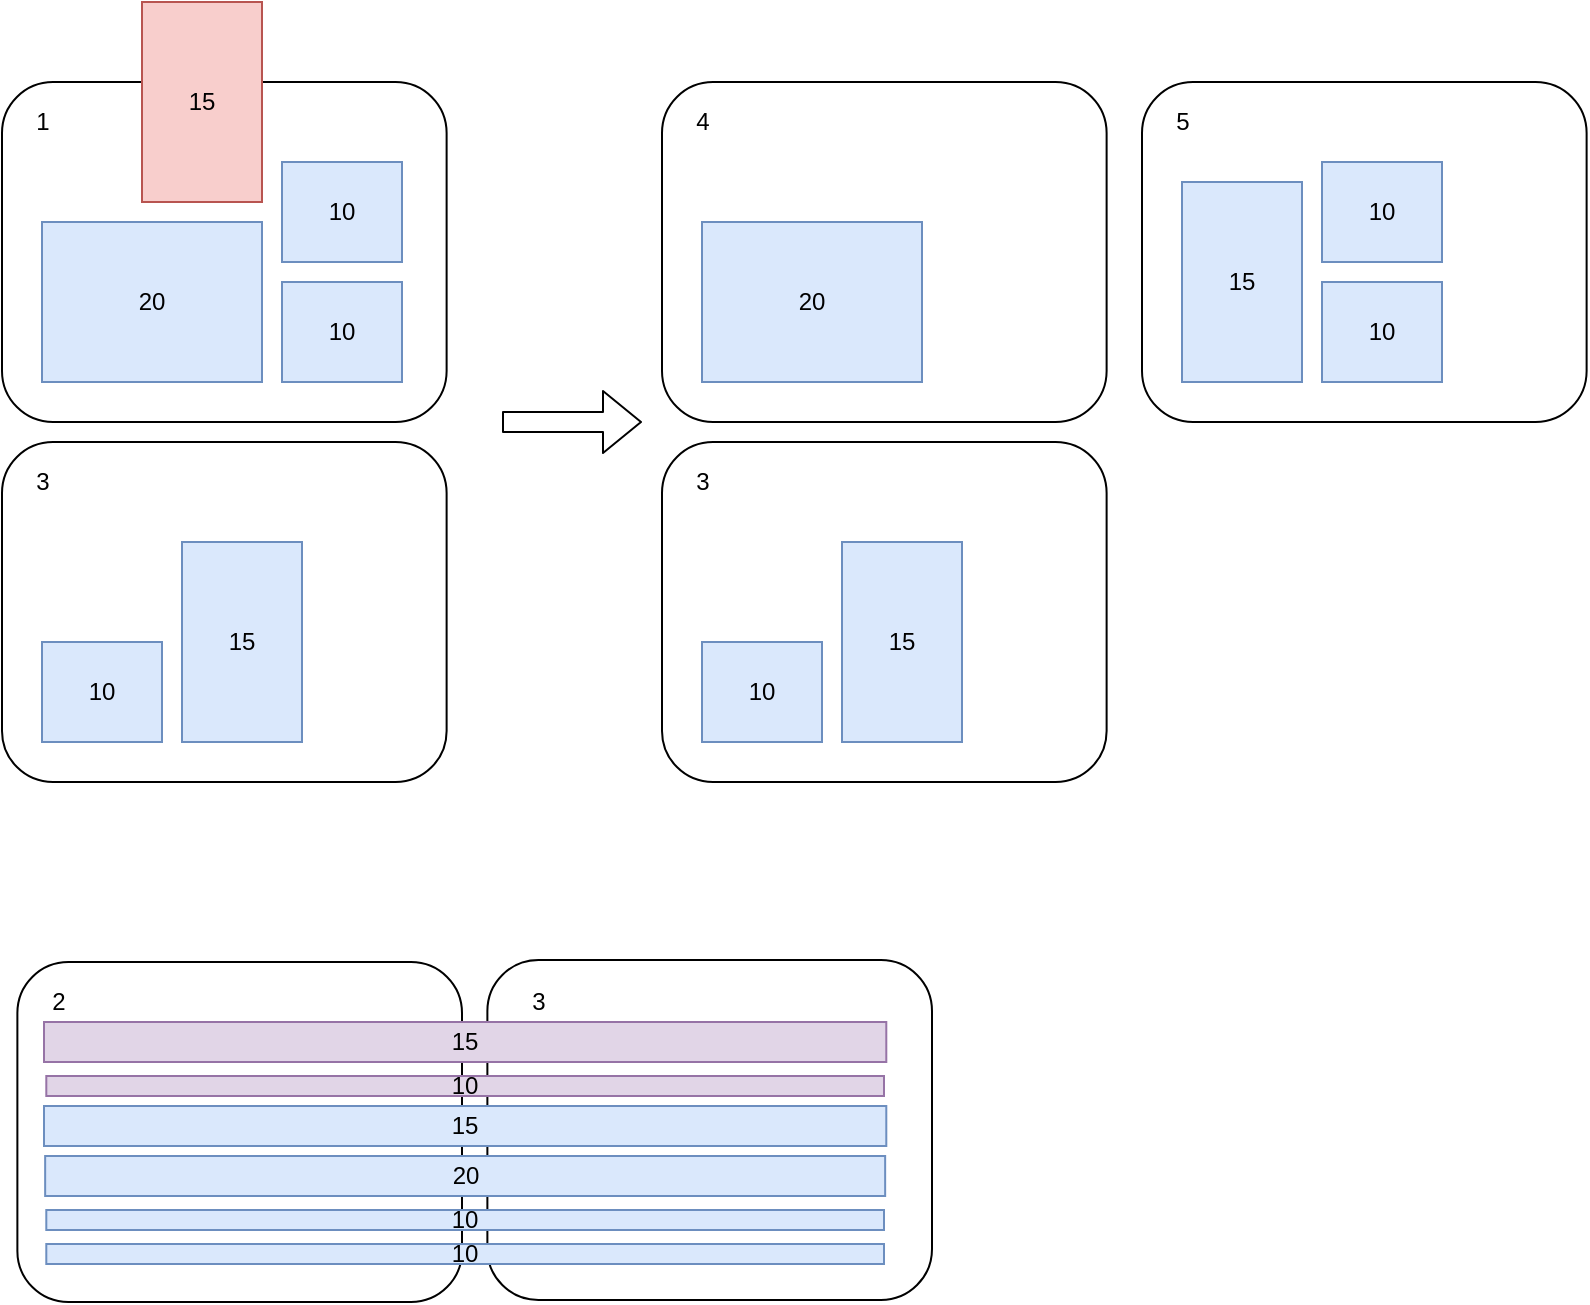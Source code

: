 <mxfile version="14.4.9" type="github">
  <diagram id="Lrrr84WbQyKH-l6feyYj" name="Page-1">
    <mxGraphModel dx="1422" dy="804" grid="1" gridSize="10" guides="1" tooltips="1" connect="1" arrows="1" fold="1" page="1" pageScale="1" pageWidth="850" pageHeight="1100" math="0" shadow="0">
      <root>
        <mxCell id="0" />
        <mxCell id="1" parent="0" />
        <mxCell id="P5JAm0jgZ5g8ydLUoScI-19" value="" style="rounded=1;whiteSpace=wrap;html=1;" vertex="1" parent="1">
          <mxGeometry x="610" y="80" width="222.31" height="170" as="geometry" />
        </mxCell>
        <mxCell id="P5JAm0jgZ5g8ydLUoScI-1" value="" style="rounded=1;whiteSpace=wrap;html=1;" vertex="1" parent="1">
          <mxGeometry x="40" y="80" width="222.31" height="170" as="geometry" />
        </mxCell>
        <mxCell id="P5JAm0jgZ5g8ydLUoScI-2" value="10" style="rounded=0;whiteSpace=wrap;html=1;direction=south;fillColor=#dae8fc;strokeColor=#6c8ebf;" vertex="1" parent="1">
          <mxGeometry x="180" y="270" width="60" height="50" as="geometry" />
        </mxCell>
        <mxCell id="P5JAm0jgZ5g8ydLUoScI-3" value="10" style="rounded=0;whiteSpace=wrap;html=1;fillColor=#dae8fc;strokeColor=#6c8ebf;" vertex="1" parent="1">
          <mxGeometry x="180" y="180" width="60" height="50" as="geometry" />
        </mxCell>
        <mxCell id="P5JAm0jgZ5g8ydLUoScI-4" value="" style="rounded=1;whiteSpace=wrap;html=1;" vertex="1" parent="1">
          <mxGeometry x="40" y="260" width="222.31" height="170" as="geometry" />
        </mxCell>
        <mxCell id="P5JAm0jgZ5g8ydLUoScI-5" value="20" style="rounded=0;whiteSpace=wrap;html=1;direction=south;fillColor=#dae8fc;strokeColor=#6c8ebf;" vertex="1" parent="1">
          <mxGeometry x="60" y="150" width="110" height="80" as="geometry" />
        </mxCell>
        <mxCell id="P5JAm0jgZ5g8ydLUoScI-6" value="15" style="rounded=0;whiteSpace=wrap;html=1;fillColor=#dae8fc;strokeColor=#6c8ebf;" vertex="1" parent="1">
          <mxGeometry x="130" y="310" width="60" height="100" as="geometry" />
        </mxCell>
        <mxCell id="P5JAm0jgZ5g8ydLUoScI-7" value="10" style="rounded=0;whiteSpace=wrap;html=1;fillColor=#dae8fc;strokeColor=#6c8ebf;" vertex="1" parent="1">
          <mxGeometry x="60" y="360" width="60" height="50" as="geometry" />
        </mxCell>
        <mxCell id="P5JAm0jgZ5g8ydLUoScI-8" value="10" style="rounded=0;whiteSpace=wrap;html=1;fillColor=#dae8fc;strokeColor=#6c8ebf;" vertex="1" parent="1">
          <mxGeometry x="180" y="120" width="60" height="50" as="geometry" />
        </mxCell>
        <mxCell id="P5JAm0jgZ5g8ydLUoScI-9" value="15" style="rounded=0;whiteSpace=wrap;html=1;fillColor=#f8cecc;strokeColor=#b85450;" vertex="1" parent="1">
          <mxGeometry x="110" y="40" width="60" height="100" as="geometry" />
        </mxCell>
        <mxCell id="P5JAm0jgZ5g8ydLUoScI-10" value="" style="rounded=1;whiteSpace=wrap;html=1;" vertex="1" parent="1">
          <mxGeometry x="370" y="80" width="222.31" height="170" as="geometry" />
        </mxCell>
        <mxCell id="P5JAm0jgZ5g8ydLUoScI-11" value="10" style="rounded=0;whiteSpace=wrap;html=1;direction=south;fillColor=#dae8fc;strokeColor=#6c8ebf;" vertex="1" parent="1">
          <mxGeometry x="510" y="270" width="60" height="50" as="geometry" />
        </mxCell>
        <mxCell id="P5JAm0jgZ5g8ydLUoScI-12" value="10" style="rounded=0;whiteSpace=wrap;html=1;fillColor=#dae8fc;strokeColor=#6c8ebf;" vertex="1" parent="1">
          <mxGeometry x="700" y="180" width="60" height="50" as="geometry" />
        </mxCell>
        <mxCell id="P5JAm0jgZ5g8ydLUoScI-13" value="" style="rounded=1;whiteSpace=wrap;html=1;" vertex="1" parent="1">
          <mxGeometry x="370" y="260" width="222.31" height="170" as="geometry" />
        </mxCell>
        <mxCell id="P5JAm0jgZ5g8ydLUoScI-14" value="20" style="rounded=0;whiteSpace=wrap;html=1;direction=south;fillColor=#dae8fc;strokeColor=#6c8ebf;" vertex="1" parent="1">
          <mxGeometry x="390" y="150" width="110" height="80" as="geometry" />
        </mxCell>
        <mxCell id="P5JAm0jgZ5g8ydLUoScI-15" value="15" style="rounded=0;whiteSpace=wrap;html=1;fillColor=#dae8fc;strokeColor=#6c8ebf;" vertex="1" parent="1">
          <mxGeometry x="460" y="310" width="60" height="100" as="geometry" />
        </mxCell>
        <mxCell id="P5JAm0jgZ5g8ydLUoScI-16" value="10" style="rounded=0;whiteSpace=wrap;html=1;fillColor=#dae8fc;strokeColor=#6c8ebf;" vertex="1" parent="1">
          <mxGeometry x="390" y="360" width="60" height="50" as="geometry" />
        </mxCell>
        <mxCell id="P5JAm0jgZ5g8ydLUoScI-17" value="10" style="rounded=0;whiteSpace=wrap;html=1;fillColor=#dae8fc;strokeColor=#6c8ebf;" vertex="1" parent="1">
          <mxGeometry x="700" y="120" width="60" height="50" as="geometry" />
        </mxCell>
        <mxCell id="P5JAm0jgZ5g8ydLUoScI-18" value="15" style="rounded=0;whiteSpace=wrap;html=1;fillColor=#dae8fc;strokeColor=#6c8ebf;" vertex="1" parent="1">
          <mxGeometry x="630" y="130" width="60" height="100" as="geometry" />
        </mxCell>
        <mxCell id="P5JAm0jgZ5g8ydLUoScI-20" value="" style="shape=flexArrow;endArrow=classic;html=1;" edge="1" parent="1">
          <mxGeometry width="50" height="50" relative="1" as="geometry">
            <mxPoint x="290" y="250" as="sourcePoint" />
            <mxPoint x="360" y="250" as="targetPoint" />
          </mxGeometry>
        </mxCell>
        <mxCell id="P5JAm0jgZ5g8ydLUoScI-21" value="1" style="text;html=1;align=center;verticalAlign=middle;resizable=0;points=[];autosize=1;" vertex="1" parent="1">
          <mxGeometry x="50" y="90" width="20" height="20" as="geometry" />
        </mxCell>
        <mxCell id="P5JAm0jgZ5g8ydLUoScI-22" value="4" style="text;html=1;align=center;verticalAlign=middle;resizable=0;points=[];autosize=1;" vertex="1" parent="1">
          <mxGeometry x="380" y="90" width="20" height="20" as="geometry" />
        </mxCell>
        <mxCell id="P5JAm0jgZ5g8ydLUoScI-23" value="5" style="text;html=1;align=center;verticalAlign=middle;resizable=0;points=[];autosize=1;" vertex="1" parent="1">
          <mxGeometry x="620" y="90" width="20" height="20" as="geometry" />
        </mxCell>
        <mxCell id="P5JAm0jgZ5g8ydLUoScI-24" value="3" style="text;html=1;align=center;verticalAlign=middle;resizable=0;points=[];autosize=1;" vertex="1" parent="1">
          <mxGeometry x="380" y="270" width="20" height="20" as="geometry" />
        </mxCell>
        <mxCell id="P5JAm0jgZ5g8ydLUoScI-25" value="3" style="text;html=1;align=center;verticalAlign=middle;resizable=0;points=[];autosize=1;" vertex="1" parent="1">
          <mxGeometry x="50" y="270" width="20" height="20" as="geometry" />
        </mxCell>
        <mxCell id="P5JAm0jgZ5g8ydLUoScI-27" value="" style="rounded=1;whiteSpace=wrap;html=1;" vertex="1" parent="1">
          <mxGeometry x="47.69" y="520" width="222.31" height="170" as="geometry" />
        </mxCell>
        <mxCell id="P5JAm0jgZ5g8ydLUoScI-28" value="" style="rounded=1;whiteSpace=wrap;html=1;" vertex="1" parent="1">
          <mxGeometry x="282.69" y="519" width="222.31" height="170" as="geometry" />
        </mxCell>
        <mxCell id="P5JAm0jgZ5g8ydLUoScI-34" value="10" style="rounded=0;whiteSpace=wrap;html=1;fillColor=#dae8fc;strokeColor=#6c8ebf;" vertex="1" parent="1">
          <mxGeometry x="62.15" y="661" width="418.85" height="10" as="geometry" />
        </mxCell>
        <mxCell id="P5JAm0jgZ5g8ydLUoScI-35" value="10" style="rounded=0;whiteSpace=wrap;html=1;fillColor=#dae8fc;strokeColor=#6c8ebf;" vertex="1" parent="1">
          <mxGeometry x="62.15" y="644" width="418.85" height="10" as="geometry" />
        </mxCell>
        <mxCell id="P5JAm0jgZ5g8ydLUoScI-36" value="20" style="rounded=0;whiteSpace=wrap;html=1;fillColor=#dae8fc;strokeColor=#6c8ebf;" vertex="1" parent="1">
          <mxGeometry x="61.575" y="617" width="420" height="20" as="geometry" />
        </mxCell>
        <mxCell id="P5JAm0jgZ5g8ydLUoScI-37" value="15" style="rounded=0;whiteSpace=wrap;html=1;fillColor=#dae8fc;strokeColor=#6c8ebf;" vertex="1" parent="1">
          <mxGeometry x="61.0" y="592" width="421.15" height="20" as="geometry" />
        </mxCell>
        <mxCell id="P5JAm0jgZ5g8ydLUoScI-38" value="2" style="text;html=1;align=center;verticalAlign=middle;resizable=0;points=[];autosize=1;" vertex="1" parent="1">
          <mxGeometry x="57.69" y="530" width="20" height="20" as="geometry" />
        </mxCell>
        <mxCell id="P5JAm0jgZ5g8ydLUoScI-39" value="3" style="text;html=1;align=center;verticalAlign=middle;resizable=0;points=[];autosize=1;" vertex="1" parent="1">
          <mxGeometry x="297.69" y="530" width="20" height="20" as="geometry" />
        </mxCell>
        <mxCell id="P5JAm0jgZ5g8ydLUoScI-41" value="15" style="rounded=0;whiteSpace=wrap;html=1;fillColor=#e1d5e7;strokeColor=#9673a6;" vertex="1" parent="1">
          <mxGeometry x="61.0" y="550" width="421.15" height="20" as="geometry" />
        </mxCell>
        <mxCell id="P5JAm0jgZ5g8ydLUoScI-42" value="10" style="rounded=0;whiteSpace=wrap;html=1;fillColor=#e1d5e7;strokeColor=#9673a6;" vertex="1" parent="1">
          <mxGeometry x="62.15" y="577" width="418.85" height="10" as="geometry" />
        </mxCell>
      </root>
    </mxGraphModel>
  </diagram>
</mxfile>
